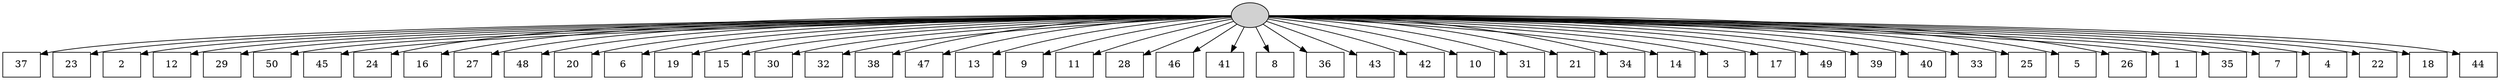 digraph G {
0[style=filled, fillcolor=grey82, label=""];
1[shape=box,style=filled, fillcolor=white,label="37\n"];
2[shape=box,style=filled, fillcolor=white,label="23\n"];
3[shape=box,style=filled, fillcolor=white,label="2\n"];
4[shape=box,style=filled, fillcolor=white,label="12\n"];
5[shape=box,style=filled, fillcolor=white,label="29\n"];
6[shape=box,style=filled, fillcolor=white,label="50\n"];
7[shape=box,style=filled, fillcolor=white,label="45\n"];
8[shape=box,style=filled, fillcolor=white,label="24\n"];
9[shape=box,style=filled, fillcolor=white,label="16\n"];
10[shape=box,style=filled, fillcolor=white,label="27\n"];
11[shape=box,style=filled, fillcolor=white,label="48\n"];
12[shape=box,style=filled, fillcolor=white,label="20\n"];
13[shape=box,style=filled, fillcolor=white,label="6\n"];
14[shape=box,style=filled, fillcolor=white,label="19\n"];
15[shape=box,style=filled, fillcolor=white,label="15\n"];
16[shape=box,style=filled, fillcolor=white,label="30\n"];
17[shape=box,style=filled, fillcolor=white,label="32\n"];
18[shape=box,style=filled, fillcolor=white,label="38\n"];
19[shape=box,style=filled, fillcolor=white,label="47\n"];
20[shape=box,style=filled, fillcolor=white,label="13\n"];
21[shape=box,style=filled, fillcolor=white,label="9\n"];
22[shape=box,style=filled, fillcolor=white,label="11\n"];
23[shape=box,style=filled, fillcolor=white,label="28\n"];
24[shape=box,style=filled, fillcolor=white,label="46\n"];
25[shape=box,style=filled, fillcolor=white,label="41\n"];
26[shape=box,style=filled, fillcolor=white,label="8\n"];
27[shape=box,style=filled, fillcolor=white,label="36\n"];
28[shape=box,style=filled, fillcolor=white,label="43\n"];
29[shape=box,style=filled, fillcolor=white,label="42\n"];
30[shape=box,style=filled, fillcolor=white,label="10\n"];
31[shape=box,style=filled, fillcolor=white,label="31\n"];
32[shape=box,style=filled, fillcolor=white,label="21\n"];
33[shape=box,style=filled, fillcolor=white,label="34\n"];
34[shape=box,style=filled, fillcolor=white,label="14\n"];
35[shape=box,style=filled, fillcolor=white,label="3\n"];
36[shape=box,style=filled, fillcolor=white,label="17\n"];
37[shape=box,style=filled, fillcolor=white,label="49\n"];
38[shape=box,style=filled, fillcolor=white,label="39\n"];
39[shape=box,style=filled, fillcolor=white,label="40\n"];
40[shape=box,style=filled, fillcolor=white,label="33\n"];
41[shape=box,style=filled, fillcolor=white,label="25\n"];
42[shape=box,style=filled, fillcolor=white,label="5\n"];
43[shape=box,style=filled, fillcolor=white,label="26\n"];
44[shape=box,style=filled, fillcolor=white,label="1\n"];
45[shape=box,style=filled, fillcolor=white,label="35\n"];
46[shape=box,style=filled, fillcolor=white,label="7\n"];
47[shape=box,style=filled, fillcolor=white,label="4\n"];
48[shape=box,style=filled, fillcolor=white,label="22\n"];
49[shape=box,style=filled, fillcolor=white,label="18\n"];
50[shape=box,style=filled, fillcolor=white,label="44\n"];
0->1 ;
0->2 ;
0->3 ;
0->4 ;
0->5 ;
0->6 ;
0->7 ;
0->8 ;
0->9 ;
0->10 ;
0->11 ;
0->12 ;
0->13 ;
0->14 ;
0->15 ;
0->16 ;
0->17 ;
0->18 ;
0->19 ;
0->20 ;
0->21 ;
0->22 ;
0->23 ;
0->24 ;
0->25 ;
0->26 ;
0->27 ;
0->28 ;
0->29 ;
0->30 ;
0->31 ;
0->32 ;
0->33 ;
0->34 ;
0->35 ;
0->36 ;
0->37 ;
0->38 ;
0->39 ;
0->40 ;
0->41 ;
0->42 ;
0->43 ;
0->44 ;
0->45 ;
0->46 ;
0->47 ;
0->48 ;
0->49 ;
0->50 ;
}
